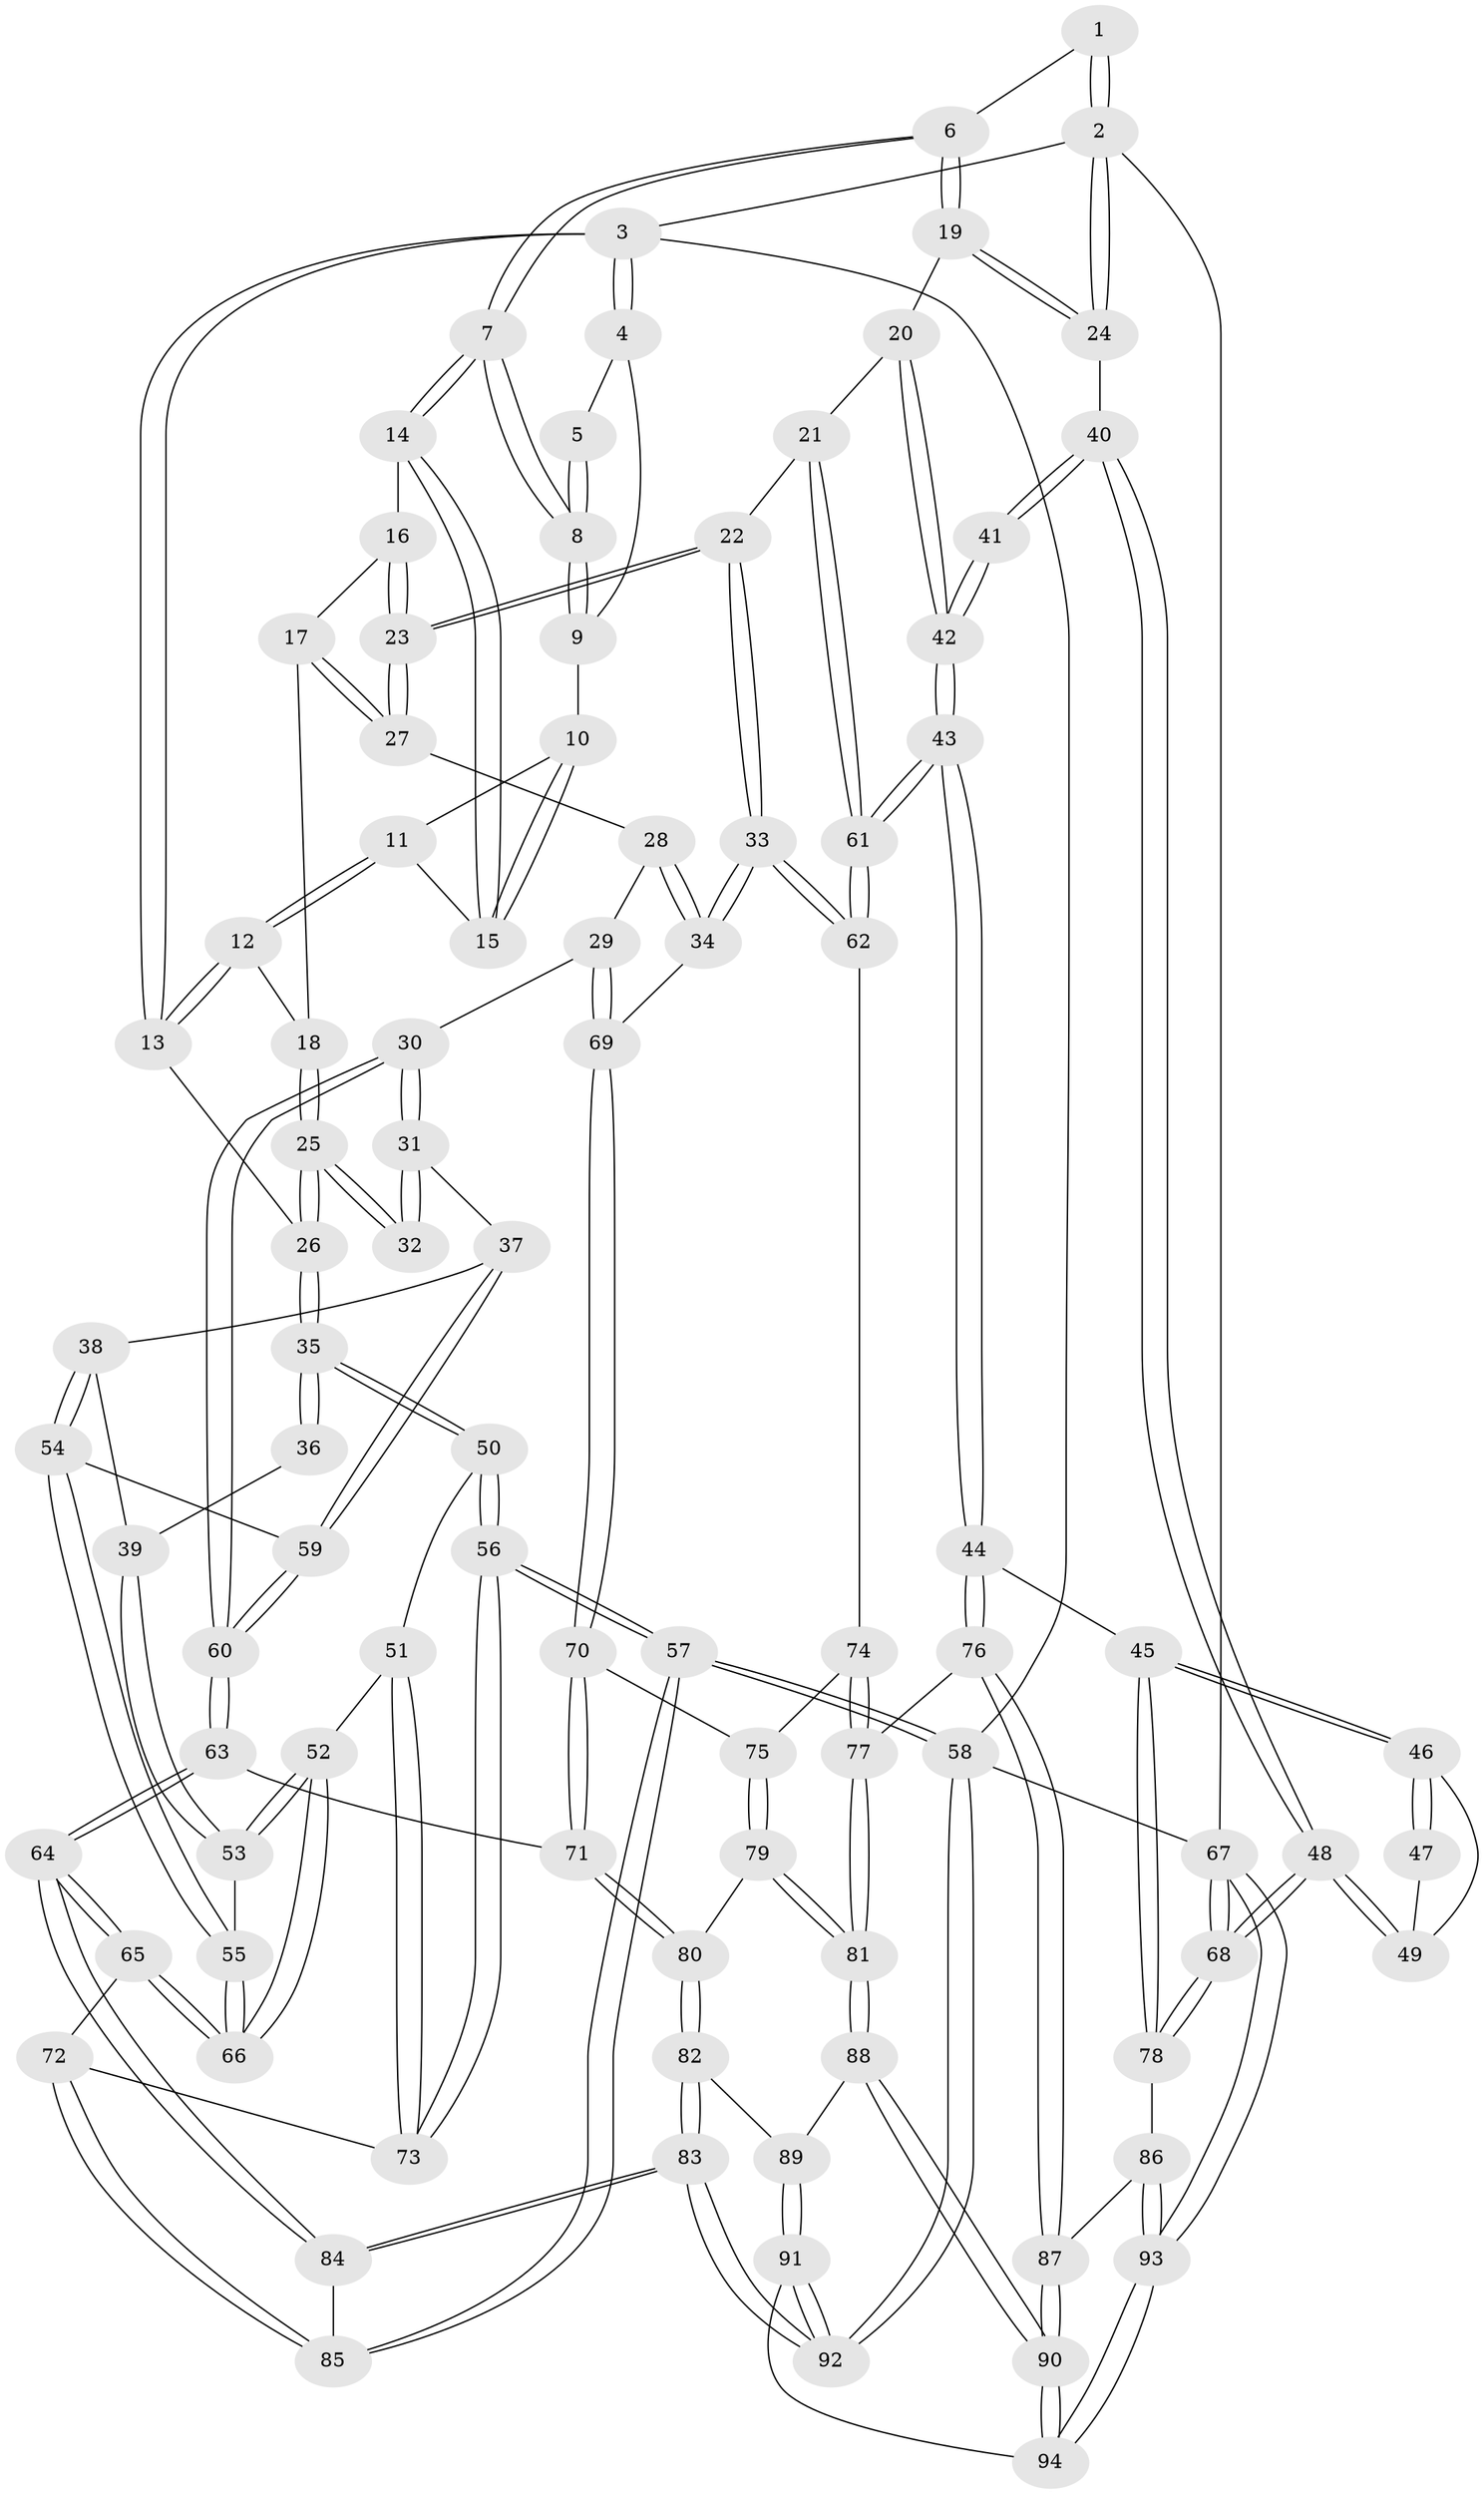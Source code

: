 // coarse degree distribution, {3: 0.4, 6: 0.03333333333333333, 2: 0.13333333333333333, 4: 0.36666666666666664, 5: 0.03333333333333333, 7: 0.03333333333333333}
// Generated by graph-tools (version 1.1) at 2025/54/03/04/25 22:54:44]
// undirected, 94 vertices, 232 edges
graph export_dot {
  node [color=gray90,style=filled];
  1 [pos="+0.7890074241098669+0"];
  2 [pos="+1+0"];
  3 [pos="+0+0"];
  4 [pos="+0.3581414514416326+0"];
  5 [pos="+0.6522925054467485+0"];
  6 [pos="+0.721413998609781+0.2186068429871948"];
  7 [pos="+0.625873040925517+0.17924649617997754"];
  8 [pos="+0.6235456919190313+0.16370130793821888"];
  9 [pos="+0.35975709471123746+0"];
  10 [pos="+0.34770621780746186+0"];
  11 [pos="+0.2851695750150556+0.13978522967212778"];
  12 [pos="+0.26115068588486895+0.17128339978404813"];
  13 [pos="+0+0"];
  14 [pos="+0.5878766777569806+0.1912603084505653"];
  15 [pos="+0.5351198930466208+0.1647592427102673"];
  16 [pos="+0.578462557579314+0.20027513788324586"];
  17 [pos="+0.3602356131494667+0.3356053474509649"];
  18 [pos="+0.27613998024233327+0.290408578206152"];
  19 [pos="+0.7222451476337735+0.2190506306877305"];
  20 [pos="+0.7138558452878906+0.4030020838020129"];
  21 [pos="+0.5808793786092333+0.47215892399154025"];
  22 [pos="+0.5752806701889889+0.4736415907423426"];
  23 [pos="+0.5352680385066168+0.42633761174431856"];
  24 [pos="+1+0.09733496729384426"];
  25 [pos="+0.1690108422773581+0.35944213057110885"];
  26 [pos="+0+0"];
  27 [pos="+0.368401871834043+0.3541455204482158"];
  28 [pos="+0.36836263431997823+0.360588984039158"];
  29 [pos="+0.3275220218996542+0.5429741799462744"];
  30 [pos="+0.32220458856938944+0.5467644104858941"];
  31 [pos="+0.17346918726392618+0.4526448671261198"];
  32 [pos="+0.15445812228111866+0.394949876259595"];
  33 [pos="+0.5202316660416285+0.563340597220299"];
  34 [pos="+0.4947493195737463+0.5629723176088888"];
  35 [pos="+0+0.4823907474983499"];
  36 [pos="+0.08107462716378613+0.43073013231827123"];
  37 [pos="+0.16469216289955768+0.506974686704811"];
  38 [pos="+0.08443848627023798+0.5251990709715498"];
  39 [pos="+0.07590267885987592+0.52557116047493"];
  40 [pos="+1+0.23642273256749938"];
  41 [pos="+0.9325598614788767+0.42823471652054823"];
  42 [pos="+0.7639439586123767+0.4608898745650951"];
  43 [pos="+0.7899400866300408+0.6642654728608975"];
  44 [pos="+0.794775991695222+0.6696305494577044"];
  45 [pos="+0.8112867795301852+0.6711196677843176"];
  46 [pos="+0.8664009392602698+0.6460562042551485"];
  47 [pos="+0.918055243003474+0.49717034877148863"];
  48 [pos="+1+0.6058947257610562"];
  49 [pos="+1+0.6192055085931768"];
  50 [pos="+0+0.5092776688927603"];
  51 [pos="+0+0.5784807085768385"];
  52 [pos="+0+0.578956047040485"];
  53 [pos="+0.06965439156883964+0.5414028173899199"];
  54 [pos="+0.14985552197612037+0.5407273275510743"];
  55 [pos="+0.12665336474036767+0.5714325718043162"];
  56 [pos="+0+0.7580086098076423"];
  57 [pos="+0+1"];
  58 [pos="+0+1"];
  59 [pos="+0.16333475626917124+0.5254355853425837"];
  60 [pos="+0.2713081067095843+0.638863688914574"];
  61 [pos="+0.7503808994590155+0.6554112062747186"];
  62 [pos="+0.5670178358653455+0.6443686733629403"];
  63 [pos="+0.26137396682997593+0.6901788482883481"];
  64 [pos="+0.1864865778567341+0.7452224024402222"];
  65 [pos="+0.1476795409091487+0.7289725142000232"];
  66 [pos="+0.11532034004420048+0.6660236502192447"];
  67 [pos="+1+1"];
  68 [pos="+1+0.880895371219739"];
  69 [pos="+0.4590579489385892+0.5731296385734642"];
  70 [pos="+0.41238386357679613+0.6710804832769999"];
  71 [pos="+0.265122586052034+0.6912092187520483"];
  72 [pos="+0.040460270492352464+0.7541072984927307"];
  73 [pos="+0.031028435004892024+0.753699794451131"];
  74 [pos="+0.5499078463500724+0.6844512851580296"];
  75 [pos="+0.47049312926228326+0.7356085825876489"];
  76 [pos="+0.7313425561978895+0.7930427126202231"];
  77 [pos="+0.6083788631050749+0.8178214887711467"];
  78 [pos="+0.9662585218981923+0.8547279536302668"];
  79 [pos="+0.4614931087967331+0.7601926183038457"];
  80 [pos="+0.4021569227438061+0.7909312066446057"];
  81 [pos="+0.5532689410670159+0.8742674576371382"];
  82 [pos="+0.3837400808172292+0.883519736375259"];
  83 [pos="+0.2227936455800429+0.9058315098427622"];
  84 [pos="+0.2010843899577247+0.8528720180883287"];
  85 [pos="+0.03155168081967559+0.888936135791236"];
  86 [pos="+0.8399805304831831+0.9616638177875965"];
  87 [pos="+0.740693454544333+0.8301642279531428"];
  88 [pos="+0.5283957012046243+0.960324144516266"];
  89 [pos="+0.41770881834130585+0.9085282471144404"];
  90 [pos="+0.5776544986382983+1"];
  91 [pos="+0.16539520033177113+1"];
  92 [pos="+0.1530638842078366+1"];
  93 [pos="+0.769476478060764+1"];
  94 [pos="+0.6002961819361633+1"];
  1 -- 2;
  1 -- 2;
  1 -- 6;
  2 -- 3;
  2 -- 24;
  2 -- 24;
  2 -- 67;
  3 -- 4;
  3 -- 4;
  3 -- 13;
  3 -- 13;
  3 -- 58;
  4 -- 5;
  4 -- 9;
  5 -- 8;
  5 -- 8;
  6 -- 7;
  6 -- 7;
  6 -- 19;
  6 -- 19;
  7 -- 8;
  7 -- 8;
  7 -- 14;
  7 -- 14;
  8 -- 9;
  8 -- 9;
  9 -- 10;
  10 -- 11;
  10 -- 15;
  10 -- 15;
  11 -- 12;
  11 -- 12;
  11 -- 15;
  12 -- 13;
  12 -- 13;
  12 -- 18;
  13 -- 26;
  14 -- 15;
  14 -- 15;
  14 -- 16;
  16 -- 17;
  16 -- 23;
  16 -- 23;
  17 -- 18;
  17 -- 27;
  17 -- 27;
  18 -- 25;
  18 -- 25;
  19 -- 20;
  19 -- 24;
  19 -- 24;
  20 -- 21;
  20 -- 42;
  20 -- 42;
  21 -- 22;
  21 -- 61;
  21 -- 61;
  22 -- 23;
  22 -- 23;
  22 -- 33;
  22 -- 33;
  23 -- 27;
  23 -- 27;
  24 -- 40;
  25 -- 26;
  25 -- 26;
  25 -- 32;
  25 -- 32;
  26 -- 35;
  26 -- 35;
  27 -- 28;
  28 -- 29;
  28 -- 34;
  28 -- 34;
  29 -- 30;
  29 -- 69;
  29 -- 69;
  30 -- 31;
  30 -- 31;
  30 -- 60;
  30 -- 60;
  31 -- 32;
  31 -- 32;
  31 -- 37;
  33 -- 34;
  33 -- 34;
  33 -- 62;
  33 -- 62;
  34 -- 69;
  35 -- 36;
  35 -- 36;
  35 -- 50;
  35 -- 50;
  36 -- 39;
  37 -- 38;
  37 -- 59;
  37 -- 59;
  38 -- 39;
  38 -- 54;
  38 -- 54;
  39 -- 53;
  39 -- 53;
  40 -- 41;
  40 -- 41;
  40 -- 48;
  40 -- 48;
  41 -- 42;
  41 -- 42;
  42 -- 43;
  42 -- 43;
  43 -- 44;
  43 -- 44;
  43 -- 61;
  43 -- 61;
  44 -- 45;
  44 -- 76;
  44 -- 76;
  45 -- 46;
  45 -- 46;
  45 -- 78;
  45 -- 78;
  46 -- 47;
  46 -- 47;
  46 -- 49;
  47 -- 49;
  48 -- 49;
  48 -- 49;
  48 -- 68;
  48 -- 68;
  50 -- 51;
  50 -- 56;
  50 -- 56;
  51 -- 52;
  51 -- 73;
  51 -- 73;
  52 -- 53;
  52 -- 53;
  52 -- 66;
  52 -- 66;
  53 -- 55;
  54 -- 55;
  54 -- 55;
  54 -- 59;
  55 -- 66;
  55 -- 66;
  56 -- 57;
  56 -- 57;
  56 -- 73;
  56 -- 73;
  57 -- 58;
  57 -- 58;
  57 -- 85;
  57 -- 85;
  58 -- 92;
  58 -- 92;
  58 -- 67;
  59 -- 60;
  59 -- 60;
  60 -- 63;
  60 -- 63;
  61 -- 62;
  61 -- 62;
  62 -- 74;
  63 -- 64;
  63 -- 64;
  63 -- 71;
  64 -- 65;
  64 -- 65;
  64 -- 84;
  64 -- 84;
  65 -- 66;
  65 -- 66;
  65 -- 72;
  67 -- 68;
  67 -- 68;
  67 -- 93;
  67 -- 93;
  68 -- 78;
  68 -- 78;
  69 -- 70;
  69 -- 70;
  70 -- 71;
  70 -- 71;
  70 -- 75;
  71 -- 80;
  71 -- 80;
  72 -- 73;
  72 -- 85;
  72 -- 85;
  74 -- 75;
  74 -- 77;
  74 -- 77;
  75 -- 79;
  75 -- 79;
  76 -- 77;
  76 -- 87;
  76 -- 87;
  77 -- 81;
  77 -- 81;
  78 -- 86;
  79 -- 80;
  79 -- 81;
  79 -- 81;
  80 -- 82;
  80 -- 82;
  81 -- 88;
  81 -- 88;
  82 -- 83;
  82 -- 83;
  82 -- 89;
  83 -- 84;
  83 -- 84;
  83 -- 92;
  83 -- 92;
  84 -- 85;
  86 -- 87;
  86 -- 93;
  86 -- 93;
  87 -- 90;
  87 -- 90;
  88 -- 89;
  88 -- 90;
  88 -- 90;
  89 -- 91;
  89 -- 91;
  90 -- 94;
  90 -- 94;
  91 -- 92;
  91 -- 92;
  91 -- 94;
  93 -- 94;
  93 -- 94;
}
